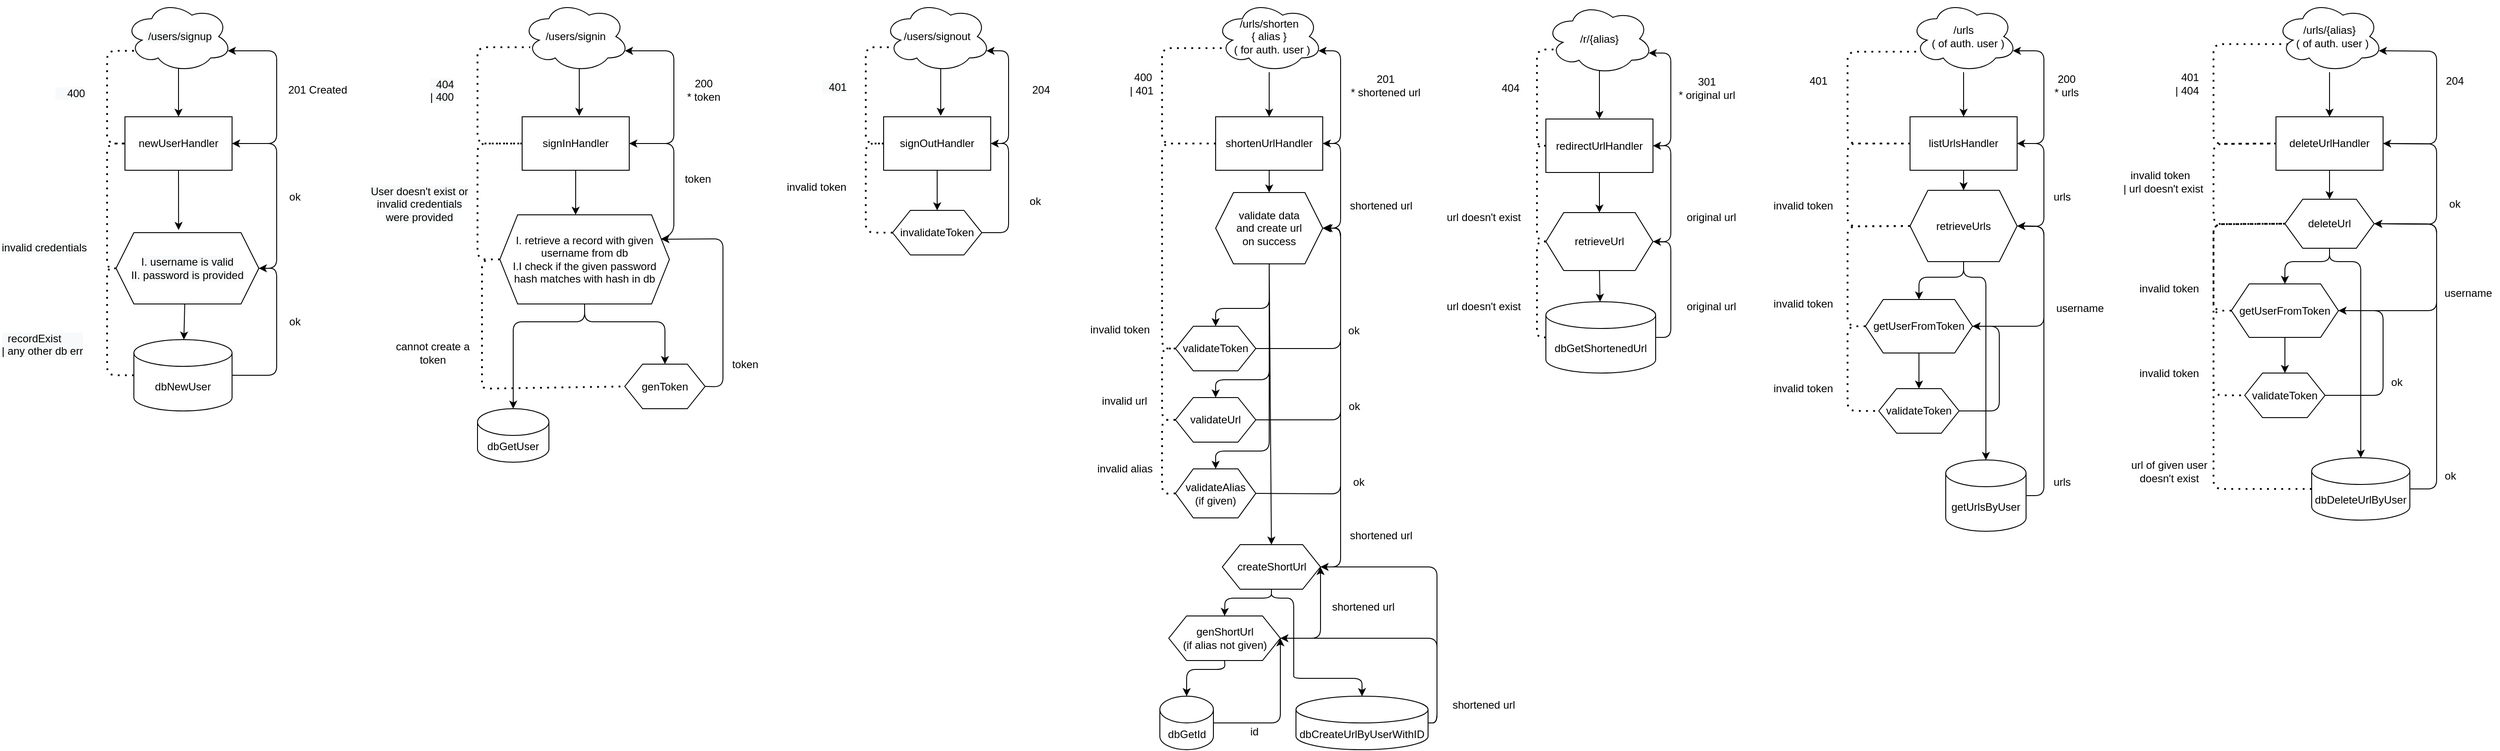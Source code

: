 <mxfile version="14.4.2" type="device"><diagram id="QAKawskEREn1CQUQ2Z_C" name="Page-1"><mxGraphModel dx="4248" dy="676" grid="1" gridSize="10" guides="1" tooltips="1" connect="1" arrows="1" fold="1" page="1" pageScale="1" pageWidth="1654" pageHeight="1169" math="0" shadow="0"><root><mxCell id="0"/><mxCell id="1" parent="0"/><mxCell id="MzVNaJpkebkzbbSjxbbH-2" value="&lt;span style=&quot;color: rgb(0 , 0 , 0) ; font-family: &amp;#34;helvetica&amp;#34; ; font-size: 12px ; font-style: normal ; font-weight: 400 ; letter-spacing: normal ; text-align: center ; text-indent: 0px ; text-transform: none ; word-spacing: 0px ; background-color: rgb(248 , 249 , 250) ; display: inline ; float: none&quot;&gt;&amp;nbsp;/users/signup&lt;/span&gt;" style="ellipse;shape=cloud;whiteSpace=wrap;html=1;direction=east;" parent="1" vertex="1"><mxGeometry x="-3110" y="40" width="120" height="80" as="geometry"/></mxCell><mxCell id="MzVNaJpkebkzbbSjxbbH-3" value="/users/signin" style="ellipse;shape=cloud;whiteSpace=wrap;html=1;" parent="1" vertex="1"><mxGeometry x="-2665" y="40" width="120" height="80" as="geometry"/></mxCell><mxCell id="MzVNaJpkebkzbbSjxbbH-4" value="newUserHandler" style="rounded=0;whiteSpace=wrap;html=1;direction=east;" parent="1" vertex="1"><mxGeometry x="-3110" y="170" width="120" height="60" as="geometry"/></mxCell><mxCell id="MzVNaJpkebkzbbSjxbbH-5" value="signInHandler" style="rounded=0;whiteSpace=wrap;html=1;" parent="1" vertex="1"><mxGeometry x="-2665" y="170" width="120" height="60" as="geometry"/></mxCell><mxCell id="MzVNaJpkebkzbbSjxbbH-7" value="" style="endArrow=classic;html=1;entryX=0.5;entryY=0;entryDx=0;entryDy=0;exitX=0.5;exitY=0;exitDx=0;exitDy=0;" parent="1" target="MzVNaJpkebkzbbSjxbbH-4" edge="1"><mxGeometry width="50" height="50" relative="1" as="geometry"><mxPoint x="-3050" y="116" as="sourcePoint"/><mxPoint x="-3090" y="130" as="targetPoint"/></mxGeometry></mxCell><mxCell id="MzVNaJpkebkzbbSjxbbH-8" value="" style="endArrow=classic;html=1;" parent="1" edge="1"><mxGeometry width="50" height="50" relative="1" as="geometry"><mxPoint x="-2601" y="116" as="sourcePoint"/><mxPoint x="-2601" y="169" as="targetPoint"/></mxGeometry></mxCell><mxCell id="HZJYxiL8TMY1l4xuwokr-1" value="shortenUrlHandler" style="rounded=0;whiteSpace=wrap;html=1;" parent="1" vertex="1"><mxGeometry x="-1888" y="170" width="120" height="60" as="geometry"/></mxCell><mxCell id="HZJYxiL8TMY1l4xuwokr-2" value="/urls/shorten&lt;br&gt;{ alias }&lt;br&gt;&amp;nbsp; ( for auth. user )" style="ellipse;shape=cloud;whiteSpace=wrap;html=1;" parent="1" vertex="1"><mxGeometry x="-1888" y="40" width="120" height="80" as="geometry"/></mxCell><mxCell id="HZJYxiL8TMY1l4xuwokr-4" value="" style="endArrow=classic;html=1;entryX=0.5;entryY=0;entryDx=0;entryDy=0;" parent="1" target="HZJYxiL8TMY1l4xuwokr-1" edge="1"><mxGeometry width="50" height="50" relative="1" as="geometry"><mxPoint x="-1828" y="120" as="sourcePoint"/><mxPoint x="-1948" y="330" as="targetPoint"/></mxGeometry></mxCell><mxCell id="HZJYxiL8TMY1l4xuwokr-5" value="/urls&lt;br&gt;&amp;nbsp; &amp;nbsp;( of auth. user )" style="ellipse;shape=cloud;whiteSpace=wrap;html=1;" parent="1" vertex="1"><mxGeometry x="-1110" y="40" width="120" height="80" as="geometry"/></mxCell><mxCell id="HZJYxiL8TMY1l4xuwokr-6" value="listUrlsHandler" style="rounded=0;whiteSpace=wrap;html=1;" parent="1" vertex="1"><mxGeometry x="-1110" y="170" width="120" height="60" as="geometry"/></mxCell><mxCell id="HZJYxiL8TMY1l4xuwokr-8" value="" style="endArrow=classic;html=1;entryX=0.5;entryY=0;entryDx=0;entryDy=0;" parent="1" source="HZJYxiL8TMY1l4xuwokr-5" target="HZJYxiL8TMY1l4xuwokr-6" edge="1"><mxGeometry width="50" height="50" relative="1" as="geometry"><mxPoint x="-1050" y="310" as="sourcePoint"/><mxPoint x="-1000" y="260" as="targetPoint"/></mxGeometry></mxCell><mxCell id="HZJYxiL8TMY1l4xuwokr-12" value="/urls/{alias}&lt;br&gt;&amp;nbsp; ( of auth. user )" style="ellipse;shape=cloud;whiteSpace=wrap;html=1;" parent="1" vertex="1"><mxGeometry x="-700" y="40" width="120" height="80" as="geometry"/></mxCell><mxCell id="HZJYxiL8TMY1l4xuwokr-13" value="deleteUrlHandler" style="rounded=0;whiteSpace=wrap;html=1;" parent="1" vertex="1"><mxGeometry x="-700" y="170" width="120" height="60" as="geometry"/></mxCell><mxCell id="HZJYxiL8TMY1l4xuwokr-14" value="" style="endArrow=classic;html=1;entryX=0.5;entryY=0;entryDx=0;entryDy=0;" parent="1" source="HZJYxiL8TMY1l4xuwokr-12" target="HZJYxiL8TMY1l4xuwokr-13" edge="1"><mxGeometry width="50" height="50" relative="1" as="geometry"><mxPoint x="-760" y="300" as="sourcePoint"/><mxPoint x="-710" y="250" as="targetPoint"/></mxGeometry></mxCell><mxCell id="HZJYxiL8TMY1l4xuwokr-15" value="/r/{alias}" style="ellipse;shape=cloud;whiteSpace=wrap;html=1;" parent="1" vertex="1"><mxGeometry x="-1518" y="42.5" width="120" height="80" as="geometry"/></mxCell><mxCell id="HZJYxiL8TMY1l4xuwokr-16" value="redirectUrlHandler" style="rounded=0;whiteSpace=wrap;html=1;" parent="1" vertex="1"><mxGeometry x="-1518" y="172.5" width="120" height="60" as="geometry"/></mxCell><mxCell id="0XNRBmQFVpAoB0SZX-7_-1" value="dbNewUser" style="shape=cylinder3;whiteSpace=wrap;html=1;boundedLbl=1;backgroundOutline=1;size=15;direction=east;" parent="1" vertex="1"><mxGeometry x="-3100" y="420" width="110" height="80" as="geometry"/></mxCell><mxCell id="0XNRBmQFVpAoB0SZX-7_-3" value="&lt;span style=&quot;color: rgb(0, 0, 0); font-family: helvetica; font-size: 12px; font-style: normal; font-weight: 400; letter-spacing: normal; text-align: center; text-indent: 0px; text-transform: none; word-spacing: 0px; background-color: rgb(248, 249, 250); display: inline; float: none;&quot;&gt;I. username is valid&lt;/span&gt;&lt;br style=&quot;color: rgb(0, 0, 0); font-family: helvetica; font-size: 12px; font-style: normal; font-weight: 400; letter-spacing: normal; text-align: center; text-indent: 0px; text-transform: none; word-spacing: 0px; background-color: rgb(248, 249, 250);&quot;&gt;&lt;span style=&quot;color: rgb(0, 0, 0); font-family: helvetica; font-size: 12px; font-style: normal; font-weight: 400; letter-spacing: normal; text-align: center; text-indent: 0px; text-transform: none; word-spacing: 0px; background-color: rgb(248, 249, 250); display: inline; float: none;&quot;&gt;II. password is provided&lt;/span&gt;" style="shape=hexagon;perimeter=hexagonPerimeter2;whiteSpace=wrap;html=1;fixedSize=1;direction=east;" parent="1" vertex="1"><mxGeometry x="-3120" y="300" width="160" height="80" as="geometry"/></mxCell><mxCell id="0XNRBmQFVpAoB0SZX-7_-5" value="" style="endArrow=none;dashed=1;html=1;dashPattern=1 3;strokeWidth=2;exitX=0;exitY=0.5;exitDx=0;exitDy=0;entryX=0;entryY=0.5;entryDx=0;entryDy=0;" parent="1" source="0XNRBmQFVpAoB0SZX-7_-3" target="MzVNaJpkebkzbbSjxbbH-4" edge="1"><mxGeometry width="50" height="50" relative="1" as="geometry"><mxPoint x="-2970" y="430" as="sourcePoint"/><mxPoint x="-2920" y="380" as="targetPoint"/><Array as="points"><mxPoint x="-3130" y="340"/><mxPoint x="-3130" y="200"/></Array></mxGeometry></mxCell><mxCell id="0XNRBmQFVpAoB0SZX-7_-6" value="" style="endArrow=none;dashed=1;html=1;dashPattern=1 3;strokeWidth=2;entryX=0;entryY=0.5;entryDx=0;entryDy=0;" parent="1" target="MzVNaJpkebkzbbSjxbbH-4" edge="1"><mxGeometry width="50" height="50" relative="1" as="geometry"><mxPoint x="-3100" y="96" as="sourcePoint"/><mxPoint x="-2870" y="360" as="targetPoint"/><Array as="points"><mxPoint x="-3130" y="96"/><mxPoint x="-3130" y="200"/></Array></mxGeometry></mxCell><mxCell id="0XNRBmQFVpAoB0SZX-7_-7" value="" style="endArrow=classic;html=1;exitX=0.5;exitY=1;exitDx=0;exitDy=0;entryX=0.438;entryY=-0.037;entryDx=0;entryDy=0;entryPerimeter=0;" parent="1" source="MzVNaJpkebkzbbSjxbbH-4" target="0XNRBmQFVpAoB0SZX-7_-3" edge="1"><mxGeometry width="50" height="50" relative="1" as="geometry"><mxPoint x="-2890" y="420" as="sourcePoint"/><mxPoint x="-2840" y="370" as="targetPoint"/></mxGeometry></mxCell><mxCell id="0XNRBmQFVpAoB0SZX-7_-8" value="" style="endArrow=classic;html=1;" parent="1" target="0XNRBmQFVpAoB0SZX-7_-1" edge="1"><mxGeometry width="50" height="50" relative="1" as="geometry"><mxPoint x="-3043" y="380" as="sourcePoint"/><mxPoint x="-2860" y="400" as="targetPoint"/></mxGeometry></mxCell><mxCell id="0XNRBmQFVpAoB0SZX-7_-9" value="" style="endArrow=none;dashed=1;html=1;dashPattern=1 3;strokeWidth=2;exitX=0;exitY=0.5;exitDx=0;exitDy=0;exitPerimeter=0;" parent="1" source="0XNRBmQFVpAoB0SZX-7_-1" edge="1"><mxGeometry width="50" height="50" relative="1" as="geometry"><mxPoint x="-2930" y="490" as="sourcePoint"/><mxPoint x="-3120" y="340" as="targetPoint"/><Array as="points"><mxPoint x="-3130" y="460"/><mxPoint x="-3130" y="340"/></Array></mxGeometry></mxCell><mxCell id="0XNRBmQFVpAoB0SZX-7_-14" value="" style="endArrow=classic;html=1;exitX=1;exitY=0.5;exitDx=0;exitDy=0;exitPerimeter=0;entryX=1;entryY=0.5;entryDx=0;entryDy=0;" parent="1" source="0XNRBmQFVpAoB0SZX-7_-1" target="0XNRBmQFVpAoB0SZX-7_-3" edge="1"><mxGeometry width="50" height="50" relative="1" as="geometry"><mxPoint x="-2910" y="370" as="sourcePoint"/><mxPoint x="-2900" y="340" as="targetPoint"/><Array as="points"><mxPoint x="-2940" y="460"/><mxPoint x="-2940" y="340"/></Array></mxGeometry></mxCell><mxCell id="0XNRBmQFVpAoB0SZX-7_-15" value="ok" style="text;html=1;align=center;verticalAlign=middle;resizable=0;points=[];autosize=1;" parent="1" vertex="1"><mxGeometry x="-2935" y="390" width="30" height="20" as="geometry"/></mxCell><mxCell id="0XNRBmQFVpAoB0SZX-7_-16" value="" style="endArrow=classic;html=1;exitX=1;exitY=0.5;exitDx=0;exitDy=0;entryX=1;entryY=0.5;entryDx=0;entryDy=0;" parent="1" source="0XNRBmQFVpAoB0SZX-7_-3" target="MzVNaJpkebkzbbSjxbbH-4" edge="1"><mxGeometry width="50" height="50" relative="1" as="geometry"><mxPoint x="-2950" y="300" as="sourcePoint"/><mxPoint x="-2900" y="250" as="targetPoint"/><Array as="points"><mxPoint x="-2940" y="340"/><mxPoint x="-2940" y="200"/></Array></mxGeometry></mxCell><mxCell id="0XNRBmQFVpAoB0SZX-7_-17" value="ok" style="text;html=1;align=center;verticalAlign=middle;resizable=0;points=[];autosize=1;" parent="1" vertex="1"><mxGeometry x="-2935" y="250" width="30" height="20" as="geometry"/></mxCell><mxCell id="0XNRBmQFVpAoB0SZX-7_-18" value="" style="endArrow=classic;html=1;exitX=1;exitY=0.5;exitDx=0;exitDy=0;entryX=0.96;entryY=0.7;entryDx=0;entryDy=0;entryPerimeter=0;" parent="1" source="MzVNaJpkebkzbbSjxbbH-4" target="MzVNaJpkebkzbbSjxbbH-2" edge="1"><mxGeometry width="50" height="50" relative="1" as="geometry"><mxPoint x="-2940" y="180" as="sourcePoint"/><mxPoint x="-2890" y="130" as="targetPoint"/><Array as="points"><mxPoint x="-2940" y="200"/><mxPoint x="-2940" y="96"/></Array></mxGeometry></mxCell><mxCell id="0XNRBmQFVpAoB0SZX-7_-19" value="201 Created" style="text;html=1;align=right;verticalAlign=middle;resizable=0;points=[];autosize=1;" parent="1" vertex="1"><mxGeometry x="-2940" y="130" width="80" height="20" as="geometry"/></mxCell><mxCell id="mXScGyor8hjicVsFbem4-4" value="I. retrieve a record with given username from db&lt;br&gt;I.I check if the given password hash matches with hash in db" style="shape=hexagon;perimeter=hexagonPerimeter2;whiteSpace=wrap;html=1;fixedSize=1;" parent="1" vertex="1"><mxGeometry x="-2690" y="280" width="190" height="100" as="geometry"/></mxCell><mxCell id="mXScGyor8hjicVsFbem4-5" value="" style="endArrow=classic;html=1;exitX=0.5;exitY=1;exitDx=0;exitDy=0;entryX=0.5;entryY=0;entryDx=0;entryDy=0;entryPerimeter=0;" parent="1" source="mXScGyor8hjicVsFbem4-4" target="mXScGyor8hjicVsFbem4-9" edge="1"><mxGeometry width="50" height="50" relative="1" as="geometry"><mxPoint x="-2635" y="500" as="sourcePoint"/><mxPoint x="-2585" y="450" as="targetPoint"/><Array as="points"><mxPoint x="-2595" y="400"/><mxPoint x="-2675" y="400"/></Array></mxGeometry></mxCell><mxCell id="mXScGyor8hjicVsFbem4-8" value="" style="endArrow=none;dashed=1;html=1;dashPattern=1 3;strokeWidth=2;exitX=0;exitY=0.5;exitDx=0;exitDy=0;entryX=0;entryY=0.5;entryDx=0;entryDy=0;" parent="1" source="mXScGyor8hjicVsFbem4-4" target="MzVNaJpkebkzbbSjxbbH-5" edge="1"><mxGeometry width="50" height="50" relative="1" as="geometry"><mxPoint x="-2785" y="310" as="sourcePoint"/><mxPoint x="-2735" y="260" as="targetPoint"/><Array as="points"><mxPoint x="-2715" y="330"/><mxPoint x="-2715" y="200"/></Array></mxGeometry></mxCell><mxCell id="mXScGyor8hjicVsFbem4-9" value="dbGetUser" style="shape=cylinder3;whiteSpace=wrap;html=1;boundedLbl=1;backgroundOutline=1;size=15;" parent="1" vertex="1"><mxGeometry x="-2715" y="497.5" width="80" height="60" as="geometry"/></mxCell><mxCell id="mXScGyor8hjicVsFbem4-11" value="" style="endArrow=classic;html=1;exitX=0.5;exitY=0.95;exitDx=0;exitDy=0;exitPerimeter=0;entryX=0.5;entryY=0;entryDx=0;entryDy=0;" parent="1" source="HZJYxiL8TMY1l4xuwokr-15" target="HZJYxiL8TMY1l4xuwokr-16" edge="1"><mxGeometry width="50" height="50" relative="1" as="geometry"><mxPoint x="-1508" y="342.5" as="sourcePoint"/><mxPoint x="-1458" y="292.5" as="targetPoint"/></mxGeometry></mxCell><mxCell id="mXScGyor8hjicVsFbem4-14" value="" style="endArrow=none;dashed=1;html=1;dashPattern=1 3;strokeWidth=2;exitX=0;exitY=0.5;exitDx=0;exitDy=0;entryX=0.075;entryY=0.65;entryDx=0;entryDy=0;entryPerimeter=0;" parent="1" source="MzVNaJpkebkzbbSjxbbH-5" target="MzVNaJpkebkzbbSjxbbH-3" edge="1"><mxGeometry width="50" height="50" relative="1" as="geometry"><mxPoint x="-2765" y="190" as="sourcePoint"/><mxPoint x="-2715" y="140" as="targetPoint"/><Array as="points"><mxPoint x="-2715" y="200"/><mxPoint x="-2715" y="92"/></Array></mxGeometry></mxCell><mxCell id="mXScGyor8hjicVsFbem4-16" value="" style="endArrow=classic;html=1;exitX=0.5;exitY=1;exitDx=0;exitDy=0;entryX=0.5;entryY=0;entryDx=0;entryDy=0;" parent="1" target="mXScGyor8hjicVsFbem4-17" edge="1" source="mXScGyor8hjicVsFbem4-4"><mxGeometry width="50" height="50" relative="1" as="geometry"><mxPoint x="-2500" y="330" as="sourcePoint"/><mxPoint x="-2385" y="320" as="targetPoint"/><Array as="points"><mxPoint x="-2595" y="400"/><mxPoint x="-2505" y="400"/></Array></mxGeometry></mxCell><mxCell id="mXScGyor8hjicVsFbem4-17" value="genToken" style="shape=hexagon;perimeter=hexagonPerimeter2;whiteSpace=wrap;html=1;fixedSize=1;" parent="1" vertex="1"><mxGeometry x="-2550" y="447.5" width="90" height="50" as="geometry"/></mxCell><mxCell id="mXScGyor8hjicVsFbem4-21" value="token" style="text;html=1;strokeColor=none;fillColor=none;align=center;verticalAlign=middle;whiteSpace=wrap;rounded=0;" parent="1" vertex="1"><mxGeometry x="-2435" y="437.5" width="40" height="20" as="geometry"/></mxCell><mxCell id="mXScGyor8hjicVsFbem4-22" value="" style="endArrow=none;dashed=1;html=1;dashPattern=1 3;strokeWidth=2;entryX=0;entryY=0.5;entryDx=0;entryDy=0;exitX=0;exitY=0.5;exitDx=0;exitDy=0;" parent="1" target="mXScGyor8hjicVsFbem4-17" edge="1" source="mXScGyor8hjicVsFbem4-4"><mxGeometry width="50" height="50" relative="1" as="geometry"><mxPoint x="-2500" y="330" as="sourcePoint"/><mxPoint x="-2445" y="450" as="targetPoint"/><Array as="points"><mxPoint x="-2710" y="330"/><mxPoint x="-2710" y="460"/><mxPoint x="-2710" y="475"/></Array></mxGeometry></mxCell><mxCell id="mXScGyor8hjicVsFbem4-23" value="cannot create a token" style="text;html=1;strokeColor=none;fillColor=none;align=center;verticalAlign=middle;whiteSpace=wrap;rounded=0;" parent="1" vertex="1"><mxGeometry x="-2815" y="420" width="100" height="30" as="geometry"/></mxCell><mxCell id="mXScGyor8hjicVsFbem4-24" value="" style="endArrow=classic;html=1;exitX=1;exitY=0.5;exitDx=0;exitDy=0;entryX=1;entryY=0.25;entryDx=0;entryDy=0;" parent="1" source="mXScGyor8hjicVsFbem4-17" target="mXScGyor8hjicVsFbem4-4" edge="1"><mxGeometry width="50" height="50" relative="1" as="geometry"><mxPoint x="-2355" y="430" as="sourcePoint"/><mxPoint x="-2505" y="330" as="targetPoint"/><Array as="points"><mxPoint x="-2440" y="473"/><mxPoint x="-2440" y="307"/></Array></mxGeometry></mxCell><mxCell id="mXScGyor8hjicVsFbem4-25" value="&lt;span style=&quot;color: rgb(0 , 0 , 0) ; font-size: 12px ; font-style: normal ; font-weight: 400 ; letter-spacing: normal ; text-indent: 0px ; text-transform: none ; word-spacing: 0px ; font-family: &amp;#34;helvetica&amp;#34; ; background-color: rgb(248 , 249 , 250) ; display: inline ; float: none&quot;&gt;User doesn't exist or&lt;/span&gt;&lt;br style=&quot;color: rgb(0 , 0 , 0) ; font-size: 12px ; font-style: normal ; font-weight: 400 ; letter-spacing: normal ; text-indent: 0px ; text-transform: none ; word-spacing: 0px ; font-family: &amp;#34;helvetica&amp;#34; ; background-color: rgb(248 , 249 , 250)&quot;&gt;&lt;span style=&quot;color: rgb(0 , 0 , 0) ; font-size: 12px ; font-style: normal ; font-weight: 400 ; letter-spacing: normal ; text-indent: 0px ; text-transform: none ; word-spacing: 0px ; font-family: &amp;#34;helvetica&amp;#34; ; background-color: rgb(248 , 249 , 250) ; display: inline ; float: none&quot;&gt;invalid credentials&lt;/span&gt;&lt;br style=&quot;color: rgb(0 , 0 , 0) ; font-size: 12px ; font-style: normal ; font-weight: 400 ; letter-spacing: normal ; text-indent: 0px ; text-transform: none ; word-spacing: 0px ; font-family: &amp;#34;helvetica&amp;#34; ; background-color: rgb(248 , 249 , 250)&quot;&gt;&lt;span style=&quot;color: rgb(0 , 0 , 0) ; font-size: 12px ; font-style: normal ; font-weight: 400 ; letter-spacing: normal ; text-indent: 0px ; text-transform: none ; word-spacing: 0px ; font-family: &amp;#34;helvetica&amp;#34; ; background-color: rgb(248 , 249 , 250) ; display: inline ; float: none&quot;&gt;were provided&lt;/span&gt;" style="text;whiteSpace=wrap;html=1;align=center;" parent="1" vertex="1"><mxGeometry x="-2845" y="240" width="130" height="60" as="geometry"/></mxCell><mxCell id="mXScGyor8hjicVsFbem4-26" value="&lt;span style=&quot;color: rgb(0, 0, 0); font-family: helvetica; font-size: 12px; font-style: normal; font-weight: 400; letter-spacing: normal; text-align: center; text-indent: 0px; text-transform: none; word-spacing: 0px; background-color: rgb(248, 249, 250); display: inline; float: none;&quot;&gt;&amp;nbsp; 404&lt;/span&gt;&lt;br style=&quot;color: rgb(0, 0, 0); font-family: helvetica; font-size: 12px; font-style: normal; font-weight: 400; letter-spacing: normal; text-align: center; text-indent: 0px; text-transform: none; word-spacing: 0px; background-color: rgb(248, 249, 250);&quot;&gt;&lt;span style=&quot;color: rgb(0, 0, 0); font-family: helvetica; font-size: 12px; font-style: normal; font-weight: 400; letter-spacing: normal; text-align: center; text-indent: 0px; text-transform: none; word-spacing: 0px; background-color: rgb(248, 249, 250); display: inline; float: none;&quot;&gt;| 400&lt;/span&gt;" style="text;whiteSpace=wrap;html=1;" parent="1" vertex="1"><mxGeometry x="-2770" y="120" width="45" height="40" as="geometry"/></mxCell><mxCell id="mXScGyor8hjicVsFbem4-27" value="" style="endArrow=classic;html=1;exitX=1;exitY=0.25;exitDx=0;exitDy=0;entryX=1;entryY=0.5;entryDx=0;entryDy=0;" parent="1" source="mXScGyor8hjicVsFbem4-4" target="MzVNaJpkebkzbbSjxbbH-5" edge="1"><mxGeometry width="50" height="50" relative="1" as="geometry"><mxPoint x="-2505" y="250" as="sourcePoint"/><mxPoint x="-2455" y="200" as="targetPoint"/><Array as="points"><mxPoint x="-2495" y="300"/><mxPoint x="-2495" y="200"/></Array></mxGeometry></mxCell><mxCell id="mXScGyor8hjicVsFbem4-28" value="token" style="text;html=1;strokeColor=none;fillColor=none;align=center;verticalAlign=middle;whiteSpace=wrap;rounded=0;" parent="1" vertex="1"><mxGeometry x="-2488" y="230" width="40" height="20" as="geometry"/></mxCell><mxCell id="mXScGyor8hjicVsFbem4-29" value="" style="endArrow=classic;html=1;exitX=1;exitY=0.5;exitDx=0;exitDy=0;entryX=0.96;entryY=0.7;entryDx=0;entryDy=0;entryPerimeter=0;" parent="1" source="MzVNaJpkebkzbbSjxbbH-5" target="MzVNaJpkebkzbbSjxbbH-3" edge="1"><mxGeometry width="50" height="50" relative="1" as="geometry"><mxPoint x="-2505" y="170" as="sourcePoint"/><mxPoint x="-2455" y="120" as="targetPoint"/><Array as="points"><mxPoint x="-2495" y="200"/><mxPoint x="-2495" y="96"/></Array></mxGeometry></mxCell><mxCell id="mXScGyor8hjicVsFbem4-30" value="200&lt;br&gt;* token" style="text;html=1;strokeColor=none;fillColor=none;align=center;verticalAlign=middle;whiteSpace=wrap;rounded=0;" parent="1" vertex="1"><mxGeometry x="-2488" y="122.5" width="53" height="35" as="geometry"/></mxCell><mxCell id="mXScGyor8hjicVsFbem4-54" value="/users/signout" style="ellipse;shape=cloud;whiteSpace=wrap;html=1;" parent="1" vertex="1"><mxGeometry x="-2260" y="40" width="120" height="80" as="geometry"/></mxCell><mxCell id="mXScGyor8hjicVsFbem4-55" value="signOutHandler" style="rounded=0;whiteSpace=wrap;html=1;" parent="1" vertex="1"><mxGeometry x="-2260" y="170" width="120" height="60" as="geometry"/></mxCell><mxCell id="mXScGyor8hjicVsFbem4-56" value="" style="endArrow=classic;html=1;" parent="1" edge="1"><mxGeometry width="50" height="50" relative="1" as="geometry"><mxPoint x="-2196" y="116" as="sourcePoint"/><mxPoint x="-2196" y="169" as="targetPoint"/></mxGeometry></mxCell><mxCell id="mXScGyor8hjicVsFbem4-59" value="" style="endArrow=none;dashed=1;html=1;dashPattern=1 3;strokeWidth=2;exitX=0;exitY=0.5;exitDx=0;exitDy=0;entryX=0;entryY=0.5;entryDx=0;entryDy=0;" parent="1" source="mXScGyor8hjicVsFbem4-63" target="mXScGyor8hjicVsFbem4-55" edge="1"><mxGeometry width="50" height="50" relative="1" as="geometry"><mxPoint x="-2285" y="330" as="sourcePoint"/><mxPoint x="-2330" y="260" as="targetPoint"/><Array as="points"><mxPoint x="-2280" y="300"/><mxPoint x="-2280" y="200"/></Array></mxGeometry></mxCell><mxCell id="mXScGyor8hjicVsFbem4-61" value="" style="endArrow=none;dashed=1;html=1;dashPattern=1 3;strokeWidth=2;exitX=0;exitY=0.5;exitDx=0;exitDy=0;entryX=0.075;entryY=0.65;entryDx=0;entryDy=0;entryPerimeter=0;" parent="1" source="mXScGyor8hjicVsFbem4-55" target="mXScGyor8hjicVsFbem4-54" edge="1"><mxGeometry width="50" height="50" relative="1" as="geometry"><mxPoint x="-2360" y="190" as="sourcePoint"/><mxPoint x="-2310" y="140" as="targetPoint"/><Array as="points"><mxPoint x="-2280" y="200"/><mxPoint x="-2280" y="92"/></Array></mxGeometry></mxCell><mxCell id="mXScGyor8hjicVsFbem4-63" value="invalidateToken" style="shape=hexagon;perimeter=hexagonPerimeter2;whiteSpace=wrap;html=1;fixedSize=1;" parent="1" vertex="1"><mxGeometry x="-2250" y="275" width="100" height="50" as="geometry"/></mxCell><mxCell id="mXScGyor8hjicVsFbem4-68" value="&lt;font face=&quot;helvetica&quot;&gt;invalid token&lt;/font&gt;" style="text;whiteSpace=wrap;html=1;align=center;" parent="1" vertex="1"><mxGeometry x="-2380" y="235" width="90" height="30" as="geometry"/></mxCell><mxCell id="mXScGyor8hjicVsFbem4-69" value="&lt;span style=&quot;color: rgb(0 , 0 , 0) ; font-family: &amp;#34;helvetica&amp;#34; ; font-size: 12px ; font-style: normal ; font-weight: 400 ; letter-spacing: normal ; text-align: center ; text-indent: 0px ; text-transform: none ; word-spacing: 0px ; background-color: rgb(248 , 249 , 250) ; display: inline ; float: none&quot;&gt;&amp;nbsp; 401&lt;/span&gt;" style="text;whiteSpace=wrap;html=1;" parent="1" vertex="1"><mxGeometry x="-2330" y="122.5" width="40" height="25" as="geometry"/></mxCell><mxCell id="mXScGyor8hjicVsFbem4-70" value="" style="endArrow=classic;html=1;exitX=1;exitY=0.5;exitDx=0;exitDy=0;entryX=1;entryY=0.5;entryDx=0;entryDy=0;" parent="1" source="mXScGyor8hjicVsFbem4-63" target="mXScGyor8hjicVsFbem4-55" edge="1"><mxGeometry width="50" height="50" relative="1" as="geometry"><mxPoint x="-2095" y="330" as="sourcePoint"/><mxPoint x="-2050" y="200" as="targetPoint"/><Array as="points"><mxPoint x="-2120" y="300"/><mxPoint x="-2120" y="200"/></Array></mxGeometry></mxCell><mxCell id="mXScGyor8hjicVsFbem4-71" value="ok" style="text;html=1;strokeColor=none;fillColor=none;align=center;verticalAlign=middle;whiteSpace=wrap;rounded=0;" parent="1" vertex="1"><mxGeometry x="-2110" y="255" width="40" height="20" as="geometry"/></mxCell><mxCell id="mXScGyor8hjicVsFbem4-72" value="" style="endArrow=classic;html=1;exitX=1;exitY=0.5;exitDx=0;exitDy=0;entryX=0.96;entryY=0.7;entryDx=0;entryDy=0;entryPerimeter=0;" parent="1" source="mXScGyor8hjicVsFbem4-55" target="mXScGyor8hjicVsFbem4-54" edge="1"><mxGeometry width="50" height="50" relative="1" as="geometry"><mxPoint x="-2100" y="170" as="sourcePoint"/><mxPoint x="-2050" y="120" as="targetPoint"/><Array as="points"><mxPoint x="-2120" y="200"/><mxPoint x="-2120" y="96"/></Array></mxGeometry></mxCell><mxCell id="mXScGyor8hjicVsFbem4-73" value="204" style="text;html=1;strokeColor=none;fillColor=none;align=center;verticalAlign=middle;whiteSpace=wrap;rounded=0;" parent="1" vertex="1"><mxGeometry x="-2110" y="122.5" width="53" height="35" as="geometry"/></mxCell><mxCell id="mXScGyor8hjicVsFbem4-78" value="validateToken" style="shape=hexagon;perimeter=hexagonPerimeter2;whiteSpace=wrap;html=1;fixedSize=1;" parent="1" vertex="1"><mxGeometry x="-1933" y="405" width="90" height="50" as="geometry"/></mxCell><mxCell id="mXScGyor8hjicVsFbem4-81" value="" style="endArrow=classic;html=1;exitX=0.5;exitY=1;exitDx=0;exitDy=0;entryX=0.5;entryY=0;entryDx=0;entryDy=0;" parent="1" target="mXScGyor8hjicVsFbem4-78" edge="1" source="mXScGyor8hjicVsFbem4-104"><mxGeometry width="50" height="50" relative="1" as="geometry"><mxPoint x="-1833" y="365" as="sourcePoint"/><mxPoint x="-1873" y="545" as="targetPoint"/><Array as="points"><mxPoint x="-1828" y="385"/><mxPoint x="-1888" y="385"/></Array></mxGeometry></mxCell><mxCell id="mXScGyor8hjicVsFbem4-82" value="" style="endArrow=classic;html=1;exitX=1;exitY=0.5;exitDx=0;exitDy=0;entryX=1;entryY=0.5;entryDx=0;entryDy=0;" parent="1" source="mXScGyor8hjicVsFbem4-78" target="mXScGyor8hjicVsFbem4-104" edge="1"><mxGeometry width="50" height="50" relative="1" as="geometry"><mxPoint x="-1798" y="320" as="sourcePoint"/><mxPoint x="-1748" y="270" as="targetPoint"/><Array as="points"><mxPoint x="-1748" y="430"/><mxPoint x="-1748" y="295"/></Array></mxGeometry></mxCell><mxCell id="mXScGyor8hjicVsFbem4-86" value="ok" style="text;html=1;strokeColor=none;fillColor=none;align=center;verticalAlign=middle;whiteSpace=wrap;rounded=0;" parent="1" vertex="1"><mxGeometry x="-1753" y="400" width="40" height="20" as="geometry"/></mxCell><mxCell id="mXScGyor8hjicVsFbem4-88" value="" style="endArrow=none;dashed=1;html=1;dashPattern=1 3;strokeWidth=2;exitX=0;exitY=0.5;exitDx=0;exitDy=0;entryX=0.092;entryY=0.663;entryDx=0;entryDy=0;entryPerimeter=0;" parent="1" source="HZJYxiL8TMY1l4xuwokr-1" target="HZJYxiL8TMY1l4xuwokr-2" edge="1"><mxGeometry width="50" height="50" relative="1" as="geometry"><mxPoint x="-1948" y="160" as="sourcePoint"/><mxPoint x="-1898" y="110" as="targetPoint"/><Array as="points"><mxPoint x="-1948" y="200"/><mxPoint x="-1948" y="93"/></Array></mxGeometry></mxCell><mxCell id="mXScGyor8hjicVsFbem4-89" value="&amp;nbsp; 400&lt;br&gt;&amp;nbsp;| 401" style="text;html=1;align=center;verticalAlign=middle;resizable=0;points=[];autosize=1;" parent="1" vertex="1"><mxGeometry x="-1998" y="117.5" width="50" height="30" as="geometry"/></mxCell><mxCell id="mXScGyor8hjicVsFbem4-91" value="validateUrl" style="shape=hexagon;perimeter=hexagonPerimeter2;whiteSpace=wrap;html=1;fixedSize=1;" parent="1" vertex="1"><mxGeometry x="-1933" y="485" width="90" height="50" as="geometry"/></mxCell><mxCell id="mXScGyor8hjicVsFbem4-92" value="" style="endArrow=classic;html=1;entryX=0.5;entryY=0;entryDx=0;entryDy=0;exitX=0.5;exitY=1;exitDx=0;exitDy=0;" parent="1" target="mXScGyor8hjicVsFbem4-91" edge="1" source="mXScGyor8hjicVsFbem4-104"><mxGeometry width="50" height="50" relative="1" as="geometry"><mxPoint x="-1833" y="340" as="sourcePoint"/><mxPoint x="-1783" y="475" as="targetPoint"/><Array as="points"><mxPoint x="-1828" y="465"/><mxPoint x="-1888" y="465"/></Array></mxGeometry></mxCell><mxCell id="mXScGyor8hjicVsFbem4-93" value="" style="endArrow=classic;html=1;exitX=1;exitY=0.5;exitDx=0;exitDy=0;" parent="1" source="mXScGyor8hjicVsFbem4-91" edge="1"><mxGeometry width="50" height="50" relative="1" as="geometry"><mxPoint x="-1788" y="400" as="sourcePoint"/><mxPoint x="-1766" y="295" as="targetPoint"/><Array as="points"><mxPoint x="-1748" y="510"/><mxPoint x="-1748" y="375"/><mxPoint x="-1748" y="295"/></Array></mxGeometry></mxCell><mxCell id="mXScGyor8hjicVsFbem4-94" value="ok" style="text;html=1;align=center;verticalAlign=middle;resizable=0;points=[];autosize=1;" parent="1" vertex="1"><mxGeometry x="-1748" y="485" width="30" height="20" as="geometry"/></mxCell><mxCell id="mXScGyor8hjicVsFbem4-95" value="" style="endArrow=none;dashed=1;html=1;dashPattern=1 3;strokeWidth=2;exitX=0;exitY=0.5;exitDx=0;exitDy=0;" parent="1" source="mXScGyor8hjicVsFbem4-91" edge="1"><mxGeometry width="50" height="50" relative="1" as="geometry"><mxPoint x="-2023" y="515" as="sourcePoint"/><mxPoint x="-1933" y="430" as="targetPoint"/><Array as="points"><mxPoint x="-1948" y="510"/><mxPoint x="-1948" y="430"/></Array></mxGeometry></mxCell><mxCell id="mXScGyor8hjicVsFbem4-96" value="&lt;font face=&quot;helvetica&quot;&gt;invalid token&lt;/font&gt;" style="text;whiteSpace=wrap;html=1;align=center;" parent="1" vertex="1"><mxGeometry x="-2040" y="395" width="90" height="30" as="geometry"/></mxCell><mxCell id="mXScGyor8hjicVsFbem4-97" value="&lt;font face=&quot;helvetica&quot;&gt;invalid url&lt;/font&gt;" style="text;whiteSpace=wrap;html=1;align=center;" parent="1" vertex="1"><mxGeometry x="-2035" y="475" width="90" height="30" as="geometry"/></mxCell><mxCell id="mXScGyor8hjicVsFbem4-98" value="validateAlias&lt;br&gt;(if given)" style="shape=hexagon;perimeter=hexagonPerimeter2;whiteSpace=wrap;html=1;fixedSize=1;" parent="1" vertex="1"><mxGeometry x="-1933" y="565" width="90" height="55" as="geometry"/></mxCell><mxCell id="mXScGyor8hjicVsFbem4-99" value="" style="endArrow=classic;html=1;entryX=0.5;entryY=0;entryDx=0;entryDy=0;exitX=0.5;exitY=1;exitDx=0;exitDy=0;" parent="1" target="mXScGyor8hjicVsFbem4-98" edge="1" source="mXScGyor8hjicVsFbem4-104"><mxGeometry width="50" height="50" relative="1" as="geometry"><mxPoint x="-1833" y="330" as="sourcePoint"/><mxPoint x="-1713" y="535" as="targetPoint"/><Array as="points"><mxPoint x="-1828" y="545"/><mxPoint x="-1888" y="545"/></Array></mxGeometry></mxCell><mxCell id="mXScGyor8hjicVsFbem4-100" value="" style="endArrow=classic;html=1;exitX=1;exitY=0.5;exitDx=0;exitDy=0;entryX=1;entryY=0.5;entryDx=0;entryDy=0;" parent="1" source="mXScGyor8hjicVsFbem4-98" target="mXScGyor8hjicVsFbem4-104" edge="1"><mxGeometry width="50" height="50" relative="1" as="geometry"><mxPoint x="-1778" y="470" as="sourcePoint"/><mxPoint x="-1728" y="420" as="targetPoint"/><Array as="points"><mxPoint x="-1748" y="593"/><mxPoint x="-1748" y="458"/><mxPoint x="-1748" y="295"/></Array></mxGeometry></mxCell><mxCell id="mXScGyor8hjicVsFbem4-101" value="ok" style="text;html=1;align=center;verticalAlign=middle;resizable=0;points=[];autosize=1;" parent="1" vertex="1"><mxGeometry x="-1743" y="570" width="30" height="20" as="geometry"/></mxCell><mxCell id="mXScGyor8hjicVsFbem4-102" value="" style="endArrow=none;dashed=1;html=1;dashPattern=1 3;strokeWidth=2;exitX=0;exitY=0.5;exitDx=0;exitDy=0;" parent="1" source="mXScGyor8hjicVsFbem4-98" edge="1"><mxGeometry width="50" height="50" relative="1" as="geometry"><mxPoint x="-2053" y="565" as="sourcePoint"/><mxPoint x="-1933" y="510" as="targetPoint"/><Array as="points"><mxPoint x="-1948" y="593"/><mxPoint x="-1948" y="510"/></Array></mxGeometry></mxCell><mxCell id="mXScGyor8hjicVsFbem4-103" value="invalid alias" style="text;html=1;align=center;verticalAlign=middle;resizable=0;points=[];autosize=1;" parent="1" vertex="1"><mxGeometry x="-2030" y="555" width="80" height="20" as="geometry"/></mxCell><mxCell id="mXScGyor8hjicVsFbem4-104" value="validate data&lt;br&gt;and create url&lt;br&gt;on success" style="shape=hexagon;perimeter=hexagonPerimeter2;whiteSpace=wrap;html=1;fixedSize=1;" parent="1" vertex="1"><mxGeometry x="-1888" y="255" width="120" height="80" as="geometry"/></mxCell><mxCell id="mXScGyor8hjicVsFbem4-105" value="" style="endArrow=none;dashed=1;html=1;dashPattern=1 3;strokeWidth=2;exitX=0;exitY=0.5;exitDx=0;exitDy=0;entryX=0;entryY=0.5;entryDx=0;entryDy=0;" parent="1" source="mXScGyor8hjicVsFbem4-78" target="HZJYxiL8TMY1l4xuwokr-1" edge="1"><mxGeometry width="50" height="50" relative="1" as="geometry"><mxPoint x="-1938" y="430" as="sourcePoint"/><mxPoint x="-1938" y="290" as="targetPoint"/><Array as="points"><mxPoint x="-1948" y="430"/><mxPoint x="-1948" y="200"/></Array></mxGeometry></mxCell><mxCell id="zqNjAEUa2QgdEEwonabk-1" value="genShortUrl&lt;br&gt;(if alias not given)" style="shape=hexagon;perimeter=hexagonPerimeter2;whiteSpace=wrap;html=1;fixedSize=1;" vertex="1" parent="1"><mxGeometry x="-1940.5" y="730" width="125" height="50" as="geometry"/></mxCell><mxCell id="zqNjAEUa2QgdEEwonabk-2" value="dbCreateUrlByUserWithID" style="shape=cylinder3;whiteSpace=wrap;html=1;boundedLbl=1;backgroundOutline=1;size=15;" vertex="1" parent="1"><mxGeometry x="-1798" y="820" width="148" height="60" as="geometry"/></mxCell><mxCell id="zqNjAEUa2QgdEEwonabk-3" value="createShortUrl" style="shape=hexagon;perimeter=hexagonPerimeter2;whiteSpace=wrap;html=1;fixedSize=1;" vertex="1" parent="1"><mxGeometry x="-1880.5" y="650" width="110" height="50" as="geometry"/></mxCell><mxCell id="zqNjAEUa2QgdEEwonabk-4" value="" style="endArrow=classic;html=1;exitX=0.5;exitY=1;exitDx=0;exitDy=0;entryX=0.5;entryY=0;entryDx=0;entryDy=0;" edge="1" parent="1" source="zqNjAEUa2QgdEEwonabk-3" target="zqNjAEUa2QgdEEwonabk-1"><mxGeometry width="50" height="50" relative="1" as="geometry"><mxPoint x="-2050.5" y="750" as="sourcePoint"/><mxPoint x="-2000.5" y="700" as="targetPoint"/><Array as="points"><mxPoint x="-1825.5" y="710"/><mxPoint x="-1877.5" y="710"/></Array></mxGeometry></mxCell><mxCell id="zqNjAEUa2QgdEEwonabk-5" value="" style="endArrow=classic;html=1;exitX=0.5;exitY=1;exitDx=0;exitDy=0;entryX=0.5;entryY=0;entryDx=0;entryDy=0;entryPerimeter=0;" edge="1" parent="1" source="zqNjAEUa2QgdEEwonabk-3" target="zqNjAEUa2QgdEEwonabk-2"><mxGeometry width="50" height="50" relative="1" as="geometry"><mxPoint x="-2000.5" y="850" as="sourcePoint"/><mxPoint x="-1950.5" y="800" as="targetPoint"/><Array as="points"><mxPoint x="-1825.5" y="710"/><mxPoint x="-1800.5" y="710"/><mxPoint x="-1800.5" y="790"/><mxPoint x="-1800.5" y="800"/><mxPoint x="-1724" y="800"/></Array></mxGeometry></mxCell><mxCell id="zqNjAEUa2QgdEEwonabk-7" value="dbGetId" style="shape=cylinder3;whiteSpace=wrap;html=1;boundedLbl=1;backgroundOutline=1;size=15;" vertex="1" parent="1"><mxGeometry x="-1950.5" y="820" width="60" height="60" as="geometry"/></mxCell><mxCell id="zqNjAEUa2QgdEEwonabk-8" value="" style="endArrow=classic;html=1;exitX=0.5;exitY=1;exitDx=0;exitDy=0;entryX=0.5;entryY=0;entryDx=0;entryDy=0;entryPerimeter=0;" edge="1" parent="1" source="zqNjAEUa2QgdEEwonabk-1" target="zqNjAEUa2QgdEEwonabk-7"><mxGeometry width="50" height="50" relative="1" as="geometry"><mxPoint x="-2110.5" y="720" as="sourcePoint"/><mxPoint x="-2060.5" y="670" as="targetPoint"/><Array as="points"><mxPoint x="-1877.5" y="790"/><mxPoint x="-1920.5" y="790"/></Array></mxGeometry></mxCell><mxCell id="zqNjAEUa2QgdEEwonabk-9" value="" style="endArrow=classic;html=1;exitX=1;exitY=0.5;exitDx=0;exitDy=0;exitPerimeter=0;entryX=1;entryY=0.5;entryDx=0;entryDy=0;" edge="1" parent="1" source="zqNjAEUa2QgdEEwonabk-7" target="zqNjAEUa2QgdEEwonabk-1"><mxGeometry width="50" height="50" relative="1" as="geometry"><mxPoint x="-1880.5" y="850" as="sourcePoint"/><mxPoint x="-1830.5" y="800" as="targetPoint"/><Array as="points"><mxPoint x="-1815.5" y="850"/></Array></mxGeometry></mxCell><mxCell id="zqNjAEUa2QgdEEwonabk-10" value="" style="endArrow=classic;html=1;exitX=1;exitY=0.5;exitDx=0;exitDy=0;entryX=1;entryY=0.5;entryDx=0;entryDy=0;" edge="1" parent="1" source="zqNjAEUa2QgdEEwonabk-1" target="zqNjAEUa2QgdEEwonabk-3"><mxGeometry width="50" height="50" relative="1" as="geometry"><mxPoint x="-1730.5" y="750" as="sourcePoint"/><mxPoint x="-1680.5" y="700" as="targetPoint"/><Array as="points"><mxPoint x="-1770.5" y="755"/></Array></mxGeometry></mxCell><mxCell id="zqNjAEUa2QgdEEwonabk-11" value="id" style="text;html=1;align=center;verticalAlign=middle;resizable=0;points=[];autosize=1;" vertex="1" parent="1"><mxGeometry x="-1855.5" y="850" width="20" height="20" as="geometry"/></mxCell><mxCell id="zqNjAEUa2QgdEEwonabk-13" value="" style="endArrow=classic;html=1;exitX=0.5;exitY=1;exitDx=0;exitDy=0;entryX=0.5;entryY=0;entryDx=0;entryDy=0;" edge="1" parent="1" source="mXScGyor8hjicVsFbem4-104" target="zqNjAEUa2QgdEEwonabk-3"><mxGeometry width="50" height="50" relative="1" as="geometry"><mxPoint x="-2138" y="600" as="sourcePoint"/><mxPoint x="-2088" y="550" as="targetPoint"/></mxGeometry></mxCell><mxCell id="zqNjAEUa2QgdEEwonabk-14" value="" style="endArrow=classic;html=1;exitX=1;exitY=0.5;exitDx=0;exitDy=0;entryX=1;entryY=0.5;entryDx=0;entryDy=0;" edge="1" parent="1" source="zqNjAEUa2QgdEEwonabk-3" target="mXScGyor8hjicVsFbem4-104"><mxGeometry width="50" height="50" relative="1" as="geometry"><mxPoint x="-1728" y="710" as="sourcePoint"/><mxPoint x="-1678" y="660" as="targetPoint"/><Array as="points"><mxPoint x="-1748" y="675"/><mxPoint x="-1748" y="295"/></Array></mxGeometry></mxCell><mxCell id="zqNjAEUa2QgdEEwonabk-15" value="shortened url" style="text;html=1;align=center;verticalAlign=middle;resizable=0;points=[];autosize=1;" vertex="1" parent="1"><mxGeometry x="-1748" y="630" width="90" height="20" as="geometry"/></mxCell><mxCell id="zqNjAEUa2QgdEEwonabk-16" value="shortened url" style="text;html=1;align=center;verticalAlign=middle;resizable=0;points=[];autosize=1;" vertex="1" parent="1"><mxGeometry x="-1768" y="710" width="90" height="20" as="geometry"/></mxCell><mxCell id="zqNjAEUa2QgdEEwonabk-17" value="" style="endArrow=classic;html=1;exitX=1;exitY=0.5;exitDx=0;exitDy=0;exitPerimeter=0;entryX=1;entryY=0.5;entryDx=0;entryDy=0;" edge="1" parent="1" source="zqNjAEUa2QgdEEwonabk-2" target="zqNjAEUa2QgdEEwonabk-3"><mxGeometry width="50" height="50" relative="1" as="geometry"><mxPoint x="-1648" y="850" as="sourcePoint"/><mxPoint x="-1598" y="800" as="targetPoint"/><Array as="points"><mxPoint x="-1640" y="850"/><mxPoint x="-1640" y="675"/></Array></mxGeometry></mxCell><mxCell id="zqNjAEUa2QgdEEwonabk-18" value="shortened url" style="text;html=1;align=center;verticalAlign=middle;resizable=0;points=[];autosize=1;" vertex="1" parent="1"><mxGeometry x="-1633" y="820" width="90" height="20" as="geometry"/></mxCell><mxCell id="zqNjAEUa2QgdEEwonabk-19" value="" style="endArrow=classic;html=1;exitX=1;exitY=0.5;exitDx=0;exitDy=0;exitPerimeter=0;entryX=1;entryY=0.5;entryDx=0;entryDy=0;" edge="1" parent="1" source="zqNjAEUa2QgdEEwonabk-2" target="zqNjAEUa2QgdEEwonabk-1"><mxGeometry width="50" height="50" relative="1" as="geometry"><mxPoint x="-1598" y="800" as="sourcePoint"/><mxPoint x="-1548" y="750" as="targetPoint"/><Array as="points"><mxPoint x="-1640" y="850"/><mxPoint x="-1640" y="755"/></Array></mxGeometry></mxCell><mxCell id="zqNjAEUa2QgdEEwonabk-22" value="" style="endArrow=classic;html=1;exitX=1;exitY=0.5;exitDx=0;exitDy=0;entryX=1;entryY=0.5;entryDx=0;entryDy=0;" edge="1" parent="1" source="mXScGyor8hjicVsFbem4-104" target="HZJYxiL8TMY1l4xuwokr-1"><mxGeometry width="50" height="50" relative="1" as="geometry"><mxPoint x="-1738" y="270" as="sourcePoint"/><mxPoint x="-1688" y="220" as="targetPoint"/><Array as="points"><mxPoint x="-1748" y="295"/><mxPoint x="-1748" y="200"/></Array></mxGeometry></mxCell><mxCell id="zqNjAEUa2QgdEEwonabk-23" value="" style="endArrow=classic;html=1;exitX=1;exitY=0.5;exitDx=0;exitDy=0;entryX=0.96;entryY=0.7;entryDx=0;entryDy=0;entryPerimeter=0;" edge="1" parent="1" source="HZJYxiL8TMY1l4xuwokr-1" target="HZJYxiL8TMY1l4xuwokr-2"><mxGeometry width="50" height="50" relative="1" as="geometry"><mxPoint x="-1728" y="190" as="sourcePoint"/><mxPoint x="-1678" y="140" as="targetPoint"/><Array as="points"><mxPoint x="-1748" y="200"/><mxPoint x="-1748" y="96"/></Array></mxGeometry></mxCell><mxCell id="zqNjAEUa2QgdEEwonabk-24" value="shortened url" style="text;html=1;align=center;verticalAlign=middle;resizable=0;points=[];autosize=1;" vertex="1" parent="1"><mxGeometry x="-1748" y="260" width="90" height="20" as="geometry"/></mxCell><mxCell id="zqNjAEUa2QgdEEwonabk-25" value="201&lt;br&gt;* shortened url" style="text;html=1;align=center;verticalAlign=middle;resizable=0;points=[];autosize=1;" vertex="1" parent="1"><mxGeometry x="-1743" y="120" width="90" height="30" as="geometry"/></mxCell><mxCell id="zqNjAEUa2QgdEEwonabk-26" value="retrieveUrl" style="shape=hexagon;perimeter=hexagonPerimeter2;whiteSpace=wrap;html=1;fixedSize=1;" vertex="1" parent="1"><mxGeometry x="-1518" y="277.5" width="120" height="65" as="geometry"/></mxCell><mxCell id="zqNjAEUa2QgdEEwonabk-27" value="dbGetShortenedUrl" style="shape=cylinder3;whiteSpace=wrap;html=1;boundedLbl=1;backgroundOutline=1;size=15;" vertex="1" parent="1"><mxGeometry x="-1518" y="377.5" width="123" height="80" as="geometry"/></mxCell><mxCell id="zqNjAEUa2QgdEEwonabk-28" value="" style="endArrow=classic;html=1;exitX=0.5;exitY=1;exitDx=0;exitDy=0;entryX=0.5;entryY=0;entryDx=0;entryDy=0;" edge="1" parent="1" source="HZJYxiL8TMY1l4xuwokr-16" target="zqNjAEUa2QgdEEwonabk-26"><mxGeometry width="50" height="50" relative="1" as="geometry"><mxPoint x="-1668" y="277.5" as="sourcePoint"/><mxPoint x="-1618" y="227.5" as="targetPoint"/></mxGeometry></mxCell><mxCell id="zqNjAEUa2QgdEEwonabk-29" value="" style="endArrow=classic;html=1;exitX=0.5;exitY=1;exitDx=0;exitDy=0;" edge="1" parent="1" source="zqNjAEUa2QgdEEwonabk-26" target="zqNjAEUa2QgdEEwonabk-27"><mxGeometry width="50" height="50" relative="1" as="geometry"><mxPoint x="-1618" y="367.5" as="sourcePoint"/><mxPoint x="-1568" y="317.5" as="targetPoint"/></mxGeometry></mxCell><mxCell id="zqNjAEUa2QgdEEwonabk-31" value="" style="endArrow=none;dashed=1;html=1;dashPattern=1 3;strokeWidth=2;exitX=0;exitY=0.5;exitDx=0;exitDy=0;entryX=0.083;entryY=0.65;entryDx=0;entryDy=0;entryPerimeter=0;" edge="1" parent="1" source="HZJYxiL8TMY1l4xuwokr-16" target="HZJYxiL8TMY1l4xuwokr-15"><mxGeometry width="50" height="50" relative="1" as="geometry"><mxPoint x="-1638" y="227.5" as="sourcePoint"/><mxPoint x="-1588" y="177.5" as="targetPoint"/><Array as="points"><mxPoint x="-1528" y="202.5"/><mxPoint x="-1528" y="94.5"/></Array></mxGeometry></mxCell><mxCell id="zqNjAEUa2QgdEEwonabk-32" value="" style="endArrow=classic;html=1;exitX=1;exitY=0.5;exitDx=0;exitDy=0;exitPerimeter=0;entryX=1;entryY=0.5;entryDx=0;entryDy=0;" edge="1" parent="1" source="zqNjAEUa2QgdEEwonabk-27" target="zqNjAEUa2QgdEEwonabk-26"><mxGeometry width="50" height="50" relative="1" as="geometry"><mxPoint x="-1368" y="417.5" as="sourcePoint"/><mxPoint x="-1318" y="367.5" as="targetPoint"/><Array as="points"><mxPoint x="-1378" y="417.5"/><mxPoint x="-1378" y="310.5"/></Array></mxGeometry></mxCell><mxCell id="zqNjAEUa2QgdEEwonabk-33" value="" style="endArrow=none;dashed=1;html=1;dashPattern=1 3;strokeWidth=2;exitX=0;exitY=0.5;exitDx=0;exitDy=0;entryX=0;entryY=0.5;entryDx=0;entryDy=0;" edge="1" parent="1" source="zqNjAEUa2QgdEEwonabk-26" target="HZJYxiL8TMY1l4xuwokr-16"><mxGeometry width="50" height="50" relative="1" as="geometry"><mxPoint x="-1608" y="287.5" as="sourcePoint"/><mxPoint x="-1558" y="237.5" as="targetPoint"/><Array as="points"><mxPoint x="-1528" y="307.5"/><mxPoint x="-1528" y="202.5"/></Array></mxGeometry></mxCell><mxCell id="zqNjAEUa2QgdEEwonabk-34" value="" style="endArrow=none;dashed=1;html=1;dashPattern=1 3;strokeWidth=2;entryX=0;entryY=0.5;entryDx=0;entryDy=0;exitX=0;exitY=0.5;exitDx=0;exitDy=0;exitPerimeter=0;" edge="1" parent="1" source="zqNjAEUa2QgdEEwonabk-27" target="zqNjAEUa2QgdEEwonabk-26"><mxGeometry width="50" height="50" relative="1" as="geometry"><mxPoint x="-1618" y="447.5" as="sourcePoint"/><mxPoint x="-1568" y="397.5" as="targetPoint"/><Array as="points"><mxPoint x="-1528" y="417.5"/><mxPoint x="-1528" y="310.5"/></Array></mxGeometry></mxCell><mxCell id="zqNjAEUa2QgdEEwonabk-35" value="url doesn't exist" style="text;html=1;align=center;verticalAlign=middle;resizable=0;points=[];autosize=1;" vertex="1" parent="1"><mxGeometry x="-1638" y="372.5" width="100" height="20" as="geometry"/></mxCell><mxCell id="zqNjAEUa2QgdEEwonabk-36" value="url doesn't exist" style="text;html=1;align=center;verticalAlign=middle;resizable=0;points=[];autosize=1;" vertex="1" parent="1"><mxGeometry x="-1638" y="272.5" width="100" height="20" as="geometry"/></mxCell><mxCell id="zqNjAEUa2QgdEEwonabk-37" value="404" style="text;html=1;align=center;verticalAlign=middle;resizable=0;points=[];autosize=1;" vertex="1" parent="1"><mxGeometry x="-1578" y="127.5" width="40" height="20" as="geometry"/></mxCell><mxCell id="zqNjAEUa2QgdEEwonabk-38" value="" style="endArrow=classic;html=1;exitX=1;exitY=0.5;exitDx=0;exitDy=0;entryX=1;entryY=0.5;entryDx=0;entryDy=0;" edge="1" parent="1" source="zqNjAEUa2QgdEEwonabk-26" target="HZJYxiL8TMY1l4xuwokr-16"><mxGeometry width="50" height="50" relative="1" as="geometry"><mxPoint x="-1348" y="277.5" as="sourcePoint"/><mxPoint x="-1298" y="227.5" as="targetPoint"/><Array as="points"><mxPoint x="-1378" y="310.5"/><mxPoint x="-1378" y="202.5"/></Array></mxGeometry></mxCell><mxCell id="zqNjAEUa2QgdEEwonabk-39" value="original url" style="text;html=1;align=center;verticalAlign=middle;resizable=0;points=[];autosize=1;" vertex="1" parent="1"><mxGeometry x="-1368" y="372.5" width="70" height="20" as="geometry"/></mxCell><mxCell id="zqNjAEUa2QgdEEwonabk-40" value="original url" style="text;html=1;align=center;verticalAlign=middle;resizable=0;points=[];autosize=1;" vertex="1" parent="1"><mxGeometry x="-1368" y="272.5" width="70" height="20" as="geometry"/></mxCell><mxCell id="zqNjAEUa2QgdEEwonabk-41" value="301&lt;br&gt;* original url" style="text;html=1;align=center;verticalAlign=middle;resizable=0;points=[];autosize=1;" vertex="1" parent="1"><mxGeometry x="-1378" y="122.5" width="80" height="30" as="geometry"/></mxCell><mxCell id="zqNjAEUa2QgdEEwonabk-42" value="" style="endArrow=classic;html=1;exitX=1;exitY=0.5;exitDx=0;exitDy=0;entryX=0.96;entryY=0.7;entryDx=0;entryDy=0;entryPerimeter=0;" edge="1" parent="1" source="HZJYxiL8TMY1l4xuwokr-16" target="HZJYxiL8TMY1l4xuwokr-15"><mxGeometry width="50" height="50" relative="1" as="geometry"><mxPoint x="-1368" y="117.5" as="sourcePoint"/><mxPoint x="-1318" y="67.5" as="targetPoint"/><Array as="points"><mxPoint x="-1378" y="202.5"/><mxPoint x="-1378" y="98.5"/></Array></mxGeometry></mxCell><mxCell id="zqNjAEUa2QgdEEwonabk-43" value="&lt;font face=&quot;helvetica&quot;&gt;getUserFromToken&lt;/font&gt;" style="shape=hexagon;perimeter=hexagonPerimeter2;whiteSpace=wrap;html=1;fixedSize=1;" vertex="1" parent="1"><mxGeometry x="-1160" y="375" width="120" height="60" as="geometry"/></mxCell><mxCell id="zqNjAEUa2QgdEEwonabk-44" value="" style="endArrow=classic;html=1;exitX=0.5;exitY=1;exitDx=0;exitDy=0;entryX=0.5;entryY=0;entryDx=0;entryDy=0;" edge="1" parent="1" source="HZJYxiL8TMY1l4xuwokr-1" target="mXScGyor8hjicVsFbem4-104"><mxGeometry width="50" height="50" relative="1" as="geometry"><mxPoint x="-1698" y="240" as="sourcePoint"/><mxPoint x="-1648" y="190" as="targetPoint"/></mxGeometry></mxCell><mxCell id="zqNjAEUa2QgdEEwonabk-48" value="validateToken" style="shape=hexagon;perimeter=hexagonPerimeter2;whiteSpace=wrap;html=1;fixedSize=1;" vertex="1" parent="1"><mxGeometry x="-1145" y="475" width="90" height="50" as="geometry"/></mxCell><mxCell id="zqNjAEUa2QgdEEwonabk-50" value="" style="endArrow=none;dashed=1;html=1;dashPattern=1 3;strokeWidth=2;entryX=0;entryY=0.5;entryDx=0;entryDy=0;exitX=0;exitY=0.5;exitDx=0;exitDy=0;" edge="1" parent="1" source="zqNjAEUa2QgdEEwonabk-43" target="zqNjAEUa2QgdEEwonabk-48"><mxGeometry width="50" height="50" relative="1" as="geometry"><mxPoint x="-1300" y="595" as="sourcePoint"/><mxPoint x="-1250" y="545" as="targetPoint"/><Array as="points"><mxPoint x="-1180" y="405"/><mxPoint x="-1180" y="500"/></Array></mxGeometry></mxCell><mxCell id="zqNjAEUa2QgdEEwonabk-52" value="getUrlsByUser" style="shape=cylinder3;whiteSpace=wrap;html=1;boundedLbl=1;backgroundOutline=1;size=15;" vertex="1" parent="1"><mxGeometry x="-1070" y="555" width="90" height="80" as="geometry"/></mxCell><mxCell id="zqNjAEUa2QgdEEwonabk-53" value="retrieveUrls" style="shape=hexagon;perimeter=hexagonPerimeter2;whiteSpace=wrap;html=1;fixedSize=1;" vertex="1" parent="1"><mxGeometry x="-1110" y="252.5" width="120" height="80" as="geometry"/></mxCell><mxCell id="zqNjAEUa2QgdEEwonabk-55" value="" style="endArrow=classic;html=1;exitX=0.5;exitY=1;exitDx=0;exitDy=0;entryX=0.5;entryY=0;entryDx=0;entryDy=0;" edge="1" parent="1" source="zqNjAEUa2QgdEEwonabk-53" target="zqNjAEUa2QgdEEwonabk-43"><mxGeometry width="50" height="50" relative="1" as="geometry"><mxPoint x="-1290" y="370" as="sourcePoint"/><mxPoint x="-1240" y="320" as="targetPoint"/><Array as="points"><mxPoint x="-1050" y="350"/><mxPoint x="-1100" y="350"/></Array></mxGeometry></mxCell><mxCell id="zqNjAEUa2QgdEEwonabk-56" value="" style="endArrow=none;dashed=1;html=1;dashPattern=1 3;strokeWidth=2;entryX=0;entryY=0.5;entryDx=0;entryDy=0;exitX=0;exitY=0.5;exitDx=0;exitDy=0;" edge="1" parent="1" source="zqNjAEUa2QgdEEwonabk-43" target="zqNjAEUa2QgdEEwonabk-53"><mxGeometry width="50" height="50" relative="1" as="geometry"><mxPoint x="-1320" y="390" as="sourcePoint"/><mxPoint x="-1270" y="340" as="targetPoint"/><Array as="points"><mxPoint x="-1180" y="405"/><mxPoint x="-1180" y="293"/></Array></mxGeometry></mxCell><mxCell id="zqNjAEUa2QgdEEwonabk-57" value="" style="endArrow=classic;html=1;exitX=0.5;exitY=1;exitDx=0;exitDy=0;entryX=0.5;entryY=0;entryDx=0;entryDy=0;" edge="1" parent="1" source="zqNjAEUa2QgdEEwonabk-43" target="zqNjAEUa2QgdEEwonabk-48"><mxGeometry width="50" height="50" relative="1" as="geometry"><mxPoint x="-1290" y="520" as="sourcePoint"/><mxPoint x="-1240" y="470" as="targetPoint"/><Array as="points"><mxPoint x="-1100" y="450"/></Array></mxGeometry></mxCell><mxCell id="zqNjAEUa2QgdEEwonabk-59" value="" style="endArrow=classic;html=1;exitX=0.5;exitY=1;exitDx=0;exitDy=0;entryX=0.5;entryY=0;entryDx=0;entryDy=0;entryPerimeter=0;" edge="1" parent="1" source="zqNjAEUa2QgdEEwonabk-53" target="zqNjAEUa2QgdEEwonabk-52"><mxGeometry width="50" height="50" relative="1" as="geometry"><mxPoint x="-1400" y="570" as="sourcePoint"/><mxPoint x="-1350" y="520" as="targetPoint"/><Array as="points"><mxPoint x="-1050" y="350"/><mxPoint x="-1025" y="350"/></Array></mxGeometry></mxCell><mxCell id="zqNjAEUa2QgdEEwonabk-60" value="" style="endArrow=classic;html=1;exitX=1;exitY=0.5;exitDx=0;exitDy=0;exitPerimeter=0;entryX=1;entryY=0.5;entryDx=0;entryDy=0;" edge="1" parent="1" source="zqNjAEUa2QgdEEwonabk-52" target="zqNjAEUa2QgdEEwonabk-53"><mxGeometry width="50" height="50" relative="1" as="geometry"><mxPoint x="-950" y="580" as="sourcePoint"/><mxPoint x="-900" y="530" as="targetPoint"/><Array as="points"><mxPoint x="-960" y="595"/><mxPoint x="-960" y="293"/></Array></mxGeometry></mxCell><mxCell id="zqNjAEUa2QgdEEwonabk-63" value="" style="endArrow=classic;html=1;exitX=1;exitY=0.5;exitDx=0;exitDy=0;entryX=1;entryY=0.5;entryDx=0;entryDy=0;" edge="1" parent="1" source="zqNjAEUa2QgdEEwonabk-48" target="zqNjAEUa2QgdEEwonabk-43"><mxGeometry width="50" height="50" relative="1" as="geometry"><mxPoint x="-960" y="460" as="sourcePoint"/><mxPoint x="-910" y="410" as="targetPoint"/><Array as="points"><mxPoint x="-1010" y="500"/><mxPoint x="-1010" y="405"/></Array></mxGeometry></mxCell><mxCell id="zqNjAEUa2QgdEEwonabk-64" value="" style="endArrow=classic;html=1;exitX=1;exitY=0.5;exitDx=0;exitDy=0;entryX=1;entryY=0.5;entryDx=0;entryDy=0;" edge="1" parent="1" source="zqNjAEUa2QgdEEwonabk-43" target="zqNjAEUa2QgdEEwonabk-53"><mxGeometry width="50" height="50" relative="1" as="geometry"><mxPoint x="-880" y="450" as="sourcePoint"/><mxPoint x="-810" y="410" as="targetPoint"/><Array as="points"><mxPoint x="-960" y="405"/><mxPoint x="-960" y="293"/></Array></mxGeometry></mxCell><mxCell id="zqNjAEUa2QgdEEwonabk-65" value="username" style="text;html=1;align=center;verticalAlign=middle;resizable=0;points=[];autosize=1;" vertex="1" parent="1"><mxGeometry x="-955" y="375" width="70" height="20" as="geometry"/></mxCell><mxCell id="zqNjAEUa2QgdEEwonabk-66" value="urls" style="text;html=1;align=center;verticalAlign=middle;resizable=0;points=[];autosize=1;" vertex="1" parent="1"><mxGeometry x="-955" y="570" width="30" height="20" as="geometry"/></mxCell><mxCell id="zqNjAEUa2QgdEEwonabk-67" value="" style="endArrow=classic;html=1;exitX=0.5;exitY=1;exitDx=0;exitDy=0;entryX=0.5;entryY=0;entryDx=0;entryDy=0;" edge="1" parent="1" source="HZJYxiL8TMY1l4xuwokr-6" target="zqNjAEUa2QgdEEwonabk-53"><mxGeometry width="50" height="50" relative="1" as="geometry"><mxPoint x="-1270" y="260" as="sourcePoint"/><mxPoint x="-1220" y="210" as="targetPoint"/></mxGeometry></mxCell><mxCell id="zqNjAEUa2QgdEEwonabk-68" value="" style="endArrow=classic;html=1;exitX=1;exitY=0.5;exitDx=0;exitDy=0;entryX=1;entryY=0.5;entryDx=0;entryDy=0;" edge="1" parent="1" source="zqNjAEUa2QgdEEwonabk-53" target="HZJYxiL8TMY1l4xuwokr-6"><mxGeometry width="50" height="50" relative="1" as="geometry"><mxPoint x="-920" y="260" as="sourcePoint"/><mxPoint x="-870" y="210" as="targetPoint"/><Array as="points"><mxPoint x="-960" y="293"/><mxPoint x="-960" y="200"/></Array></mxGeometry></mxCell><mxCell id="zqNjAEUa2QgdEEwonabk-69" value="" style="endArrow=none;dashed=1;html=1;dashPattern=1 3;strokeWidth=2;exitX=0;exitY=0.5;exitDx=0;exitDy=0;entryX=0;entryY=0.5;entryDx=0;entryDy=0;" edge="1" parent="1" source="zqNjAEUa2QgdEEwonabk-53" target="HZJYxiL8TMY1l4xuwokr-6"><mxGeometry width="50" height="50" relative="1" as="geometry"><mxPoint x="-1220" y="240" as="sourcePoint"/><mxPoint x="-1170" y="190" as="targetPoint"/><Array as="points"><mxPoint x="-1180" y="293"/><mxPoint x="-1180" y="200"/></Array></mxGeometry></mxCell><mxCell id="zqNjAEUa2QgdEEwonabk-70" value="" style="endArrow=none;dashed=1;html=1;dashPattern=1 3;strokeWidth=2;entryX=0.071;entryY=0.713;entryDx=0;entryDy=0;entryPerimeter=0;" edge="1" parent="1" target="HZJYxiL8TMY1l4xuwokr-5"><mxGeometry width="50" height="50" relative="1" as="geometry"><mxPoint x="-1110" y="200" as="sourcePoint"/><mxPoint x="-1240" y="110" as="targetPoint"/><Array as="points"><mxPoint x="-1180" y="200"/><mxPoint x="-1180" y="97"/></Array></mxGeometry></mxCell><mxCell id="zqNjAEUa2QgdEEwonabk-71" value="" style="endArrow=classic;html=1;exitX=1;exitY=0.5;exitDx=0;exitDy=0;entryX=0.96;entryY=0.7;entryDx=0;entryDy=0;entryPerimeter=0;" edge="1" parent="1" source="HZJYxiL8TMY1l4xuwokr-6" target="HZJYxiL8TMY1l4xuwokr-5"><mxGeometry width="50" height="50" relative="1" as="geometry"><mxPoint x="-920" y="180" as="sourcePoint"/><mxPoint x="-870" y="130" as="targetPoint"/><Array as="points"><mxPoint x="-960" y="200"/><mxPoint x="-960" y="96"/></Array></mxGeometry></mxCell><mxCell id="zqNjAEUa2QgdEEwonabk-72" value="urls" style="text;html=1;align=center;verticalAlign=middle;resizable=0;points=[];autosize=1;" vertex="1" parent="1"><mxGeometry x="-955" y="250" width="30" height="20" as="geometry"/></mxCell><mxCell id="zqNjAEUa2QgdEEwonabk-73" value="200&lt;br&gt;* urls" style="text;html=1;align=center;verticalAlign=middle;resizable=0;points=[];autosize=1;" vertex="1" parent="1"><mxGeometry x="-955" y="120" width="40" height="30" as="geometry"/></mxCell><mxCell id="zqNjAEUa2QgdEEwonabk-74" value="invalid token" style="text;html=1;align=center;verticalAlign=middle;resizable=0;points=[];autosize=1;" vertex="1" parent="1"><mxGeometry x="-1270" y="465" width="80" height="20" as="geometry"/></mxCell><mxCell id="zqNjAEUa2QgdEEwonabk-75" value="invalid token" style="text;html=1;align=center;verticalAlign=middle;resizable=0;points=[];autosize=1;" vertex="1" parent="1"><mxGeometry x="-1270" y="370" width="80" height="20" as="geometry"/></mxCell><mxCell id="zqNjAEUa2QgdEEwonabk-76" value="invalid token" style="text;html=1;align=center;verticalAlign=middle;resizable=0;points=[];autosize=1;" vertex="1" parent="1"><mxGeometry x="-1270" y="260" width="80" height="20" as="geometry"/></mxCell><mxCell id="zqNjAEUa2QgdEEwonabk-77" value="401" style="text;html=1;align=center;verticalAlign=middle;resizable=0;points=[];autosize=1;" vertex="1" parent="1"><mxGeometry x="-1233" y="120" width="40" height="20" as="geometry"/></mxCell><mxCell id="zqNjAEUa2QgdEEwonabk-80" value="&lt;font face=&quot;helvetica&quot;&gt;getUserFromToken&lt;/font&gt;" style="shape=hexagon;perimeter=hexagonPerimeter2;whiteSpace=wrap;html=1;fixedSize=1;" vertex="1" parent="1"><mxGeometry x="-750" y="357.5" width="120" height="60" as="geometry"/></mxCell><mxCell id="zqNjAEUa2QgdEEwonabk-81" value="validateToken" style="shape=hexagon;perimeter=hexagonPerimeter2;whiteSpace=wrap;html=1;fixedSize=1;" vertex="1" parent="1"><mxGeometry x="-735" y="457.5" width="90" height="50" as="geometry"/></mxCell><mxCell id="zqNjAEUa2QgdEEwonabk-82" value="" style="endArrow=none;dashed=1;html=1;dashPattern=1 3;strokeWidth=2;entryX=0;entryY=0.5;entryDx=0;entryDy=0;exitX=0;exitY=0.5;exitDx=0;exitDy=0;" edge="1" parent="1" source="zqNjAEUa2QgdEEwonabk-80" target="zqNjAEUa2QgdEEwonabk-81"><mxGeometry width="50" height="50" relative="1" as="geometry"><mxPoint x="-890" y="577.5" as="sourcePoint"/><mxPoint x="-840" y="527.5" as="targetPoint"/><Array as="points"><mxPoint x="-770" y="387.5"/><mxPoint x="-770" y="482.5"/></Array></mxGeometry></mxCell><mxCell id="zqNjAEUa2QgdEEwonabk-83" value="" style="endArrow=classic;html=1;exitX=0.5;exitY=1;exitDx=0;exitDy=0;entryX=0.5;entryY=0;entryDx=0;entryDy=0;" edge="1" parent="1" source="zqNjAEUa2QgdEEwonabk-80" target="zqNjAEUa2QgdEEwonabk-81"><mxGeometry width="50" height="50" relative="1" as="geometry"><mxPoint x="-880" y="502.5" as="sourcePoint"/><mxPoint x="-830" y="452.5" as="targetPoint"/><Array as="points"><mxPoint x="-690" y="432.5"/></Array></mxGeometry></mxCell><mxCell id="zqNjAEUa2QgdEEwonabk-84" value="invalid token" style="text;html=1;align=center;verticalAlign=middle;resizable=0;points=[];autosize=1;" vertex="1" parent="1"><mxGeometry x="-860" y="447.5" width="80" height="20" as="geometry"/></mxCell><mxCell id="zqNjAEUa2QgdEEwonabk-85" value="invalid token" style="text;html=1;align=center;verticalAlign=middle;resizable=0;points=[];autosize=1;" vertex="1" parent="1"><mxGeometry x="-860" y="352.5" width="80" height="20" as="geometry"/></mxCell><mxCell id="zqNjAEUa2QgdEEwonabk-86" value="deleteUrl" style="shape=hexagon;perimeter=hexagonPerimeter2;whiteSpace=wrap;html=1;fixedSize=1;" vertex="1" parent="1"><mxGeometry x="-690" y="262.5" width="100" height="55" as="geometry"/></mxCell><mxCell id="zqNjAEUa2QgdEEwonabk-87" value="" style="endArrow=classic;html=1;exitX=0.5;exitY=1;exitDx=0;exitDy=0;entryX=0.5;entryY=0;entryDx=0;entryDy=0;" edge="1" parent="1" source="HZJYxiL8TMY1l4xuwokr-13" target="zqNjAEUa2QgdEEwonabk-86"><mxGeometry width="50" height="50" relative="1" as="geometry"><mxPoint x="-860" y="282.5" as="sourcePoint"/><mxPoint x="-810" y="232.5" as="targetPoint"/></mxGeometry></mxCell><mxCell id="zqNjAEUa2QgdEEwonabk-88" value="" style="endArrow=classic;html=1;exitX=0.5;exitY=1;exitDx=0;exitDy=0;entryX=0.5;entryY=0;entryDx=0;entryDy=0;" edge="1" parent="1" source="zqNjAEUa2QgdEEwonabk-86" target="zqNjAEUa2QgdEEwonabk-80"><mxGeometry width="50" height="50" relative="1" as="geometry"><mxPoint x="-820" y="352.5" as="sourcePoint"/><mxPoint x="-770" y="302.5" as="targetPoint"/><Array as="points"><mxPoint x="-640" y="332.5"/><mxPoint x="-690" y="332.5"/></Array></mxGeometry></mxCell><mxCell id="zqNjAEUa2QgdEEwonabk-89" value="" style="endArrow=classic;html=1;exitX=1;exitY=0.5;exitDx=0;exitDy=0;entryX=1;entryY=0.5;entryDx=0;entryDy=0;" edge="1" parent="1" source="zqNjAEUa2QgdEEwonabk-80" target="zqNjAEUa2QgdEEwonabk-86"><mxGeometry width="50" height="50" relative="1" as="geometry"><mxPoint x="-610" y="382.5" as="sourcePoint"/><mxPoint x="-560" y="332.5" as="targetPoint"/><Array as="points"><mxPoint x="-520" y="387.5"/><mxPoint x="-520" y="290.5"/></Array></mxGeometry></mxCell><mxCell id="zqNjAEUa2QgdEEwonabk-90" value="" style="endArrow=none;dashed=1;html=1;dashPattern=1 3;strokeWidth=2;exitX=0;exitY=0.5;exitDx=0;exitDy=0;entryX=0;entryY=0.5;entryDx=0;entryDy=0;" edge="1" parent="1" source="zqNjAEUa2QgdEEwonabk-80" target="zqNjAEUa2QgdEEwonabk-86"><mxGeometry width="50" height="50" relative="1" as="geometry"><mxPoint x="-850" y="302.5" as="sourcePoint"/><mxPoint x="-800" y="252.5" as="targetPoint"/><Array as="points"><mxPoint x="-770" y="387.5"/><mxPoint x="-770" y="290.5"/></Array></mxGeometry></mxCell><mxCell id="zqNjAEUa2QgdEEwonabk-91" value="" style="endArrow=classic;html=1;exitX=1;exitY=0.5;exitDx=0;exitDy=0;entryX=1;entryY=0.5;entryDx=0;entryDy=0;" edge="1" parent="1" source="zqNjAEUa2QgdEEwonabk-81" target="zqNjAEUa2QgdEEwonabk-80"><mxGeometry width="50" height="50" relative="1" as="geometry"><mxPoint x="-890" y="322.5" as="sourcePoint"/><mxPoint x="-840" y="272.5" as="targetPoint"/><Array as="points"><mxPoint x="-580" y="482.5"/><mxPoint x="-580" y="387.5"/></Array></mxGeometry></mxCell><mxCell id="zqNjAEUa2QgdEEwonabk-92" value="username" style="text;html=1;align=center;verticalAlign=middle;resizable=0;points=[];autosize=1;" vertex="1" parent="1"><mxGeometry x="-520" y="357.5" width="70" height="20" as="geometry"/></mxCell><mxCell id="zqNjAEUa2QgdEEwonabk-93" value="ok" style="text;html=1;align=center;verticalAlign=middle;resizable=0;points=[];autosize=1;" vertex="1" parent="1"><mxGeometry x="-580" y="457.5" width="30" height="20" as="geometry"/></mxCell><mxCell id="zqNjAEUa2QgdEEwonabk-94" value="dbDeleteUrlByUser" style="shape=cylinder3;whiteSpace=wrap;html=1;boundedLbl=1;backgroundOutline=1;size=15;" vertex="1" parent="1"><mxGeometry x="-660" y="552.5" width="110" height="70" as="geometry"/></mxCell><mxCell id="zqNjAEUa2QgdEEwonabk-95" value="" style="endArrow=classic;html=1;exitX=0.5;exitY=1;exitDx=0;exitDy=0;entryX=0.5;entryY=0;entryDx=0;entryDy=0;entryPerimeter=0;" edge="1" parent="1" source="zqNjAEUa2QgdEEwonabk-86" target="zqNjAEUa2QgdEEwonabk-94"><mxGeometry width="50" height="50" relative="1" as="geometry"><mxPoint x="-470" y="522.5" as="sourcePoint"/><mxPoint x="-420" y="472.5" as="targetPoint"/><Array as="points"><mxPoint x="-640" y="332.5"/><mxPoint x="-605" y="332.5"/><mxPoint x="-605" y="352.5"/></Array></mxGeometry></mxCell><mxCell id="zqNjAEUa2QgdEEwonabk-96" value="" style="endArrow=classic;html=1;exitX=1;exitY=0.5;exitDx=0;exitDy=0;exitPerimeter=0;entryX=1;entryY=0.5;entryDx=0;entryDy=0;" edge="1" parent="1" source="zqNjAEUa2QgdEEwonabk-94" target="zqNjAEUa2QgdEEwonabk-86"><mxGeometry width="50" height="50" relative="1" as="geometry"><mxPoint x="-500" y="582.5" as="sourcePoint"/><mxPoint x="-450" y="532.5" as="targetPoint"/><Array as="points"><mxPoint x="-520" y="587.5"/><mxPoint x="-520" y="290.5"/></Array></mxGeometry></mxCell><mxCell id="zqNjAEUa2QgdEEwonabk-97" value="ok" style="text;html=1;align=center;verticalAlign=middle;resizable=0;points=[];autosize=1;" vertex="1" parent="1"><mxGeometry x="-520" y="562.5" width="30" height="20" as="geometry"/></mxCell><mxCell id="zqNjAEUa2QgdEEwonabk-98" value="" style="endArrow=none;dashed=1;html=1;dashPattern=1 3;strokeWidth=2;exitX=0;exitY=0.5;exitDx=0;exitDy=0;exitPerimeter=0;entryX=0;entryY=0.5;entryDx=0;entryDy=0;" edge="1" parent="1" source="zqNjAEUa2QgdEEwonabk-94" target="zqNjAEUa2QgdEEwonabk-86"><mxGeometry width="50" height="50" relative="1" as="geometry"><mxPoint x="-930" y="562.5" as="sourcePoint"/><mxPoint x="-880" y="512.5" as="targetPoint"/><Array as="points"><mxPoint x="-770" y="587.5"/><mxPoint x="-770" y="290.5"/></Array></mxGeometry></mxCell><mxCell id="zqNjAEUa2QgdEEwonabk-99" value="url of given user&lt;br&gt;doesn't exist" style="text;html=1;align=center;verticalAlign=middle;resizable=0;points=[];autosize=1;" vertex="1" parent="1"><mxGeometry x="-870" y="552.5" width="100" height="30" as="geometry"/></mxCell><mxCell id="zqNjAEUa2QgdEEwonabk-100" value="" style="endArrow=none;dashed=1;html=1;dashPattern=1 3;strokeWidth=2;exitX=0;exitY=0.5;exitDx=0;exitDy=0;entryX=0;entryY=0.5;entryDx=0;entryDy=0;" edge="1" parent="1" source="zqNjAEUa2QgdEEwonabk-86" target="HZJYxiL8TMY1l4xuwokr-13"><mxGeometry width="50" height="50" relative="1" as="geometry"><mxPoint x="-930" y="282.5" as="sourcePoint"/><mxPoint x="-880" y="232.5" as="targetPoint"/><Array as="points"><mxPoint x="-770" y="290.5"/><mxPoint x="-770" y="200.5"/></Array></mxGeometry></mxCell><mxCell id="zqNjAEUa2QgdEEwonabk-101" value="invalid token&lt;br&gt;&amp;nbsp; | url doesn't exist" style="text;html=1;align=center;verticalAlign=middle;resizable=0;points=[];autosize=1;" vertex="1" parent="1"><mxGeometry x="-885" y="227.5" width="110" height="30" as="geometry"/></mxCell><mxCell id="zqNjAEUa2QgdEEwonabk-102" value="" style="endArrow=none;dashed=1;html=1;dashPattern=1 3;strokeWidth=2;exitX=0;exitY=0.5;exitDx=0;exitDy=0;entryX=0.108;entryY=0.606;entryDx=0;entryDy=0;entryPerimeter=0;" edge="1" parent="1" source="HZJYxiL8TMY1l4xuwokr-13" target="HZJYxiL8TMY1l4xuwokr-12"><mxGeometry width="50" height="50" relative="1" as="geometry"><mxPoint x="-830" y="172.5" as="sourcePoint"/><mxPoint x="-780" y="122.5" as="targetPoint"/><Array as="points"><mxPoint x="-770" y="200.5"/><mxPoint x="-770" y="88.5"/></Array></mxGeometry></mxCell><mxCell id="zqNjAEUa2QgdEEwonabk-103" value="&amp;nbsp; 401&lt;br&gt;| 404" style="text;html=1;align=center;verticalAlign=middle;resizable=0;points=[];autosize=1;" vertex="1" parent="1"><mxGeometry x="-820" y="117.5" width="40" height="30" as="geometry"/></mxCell><mxCell id="zqNjAEUa2QgdEEwonabk-104" value="" style="endArrow=classic;html=1;exitX=1;exitY=0.5;exitDx=0;exitDy=0;entryX=1;entryY=0.5;entryDx=0;entryDy=0;" edge="1" parent="1" source="zqNjAEUa2QgdEEwonabk-86" target="HZJYxiL8TMY1l4xuwokr-13"><mxGeometry width="50" height="50" relative="1" as="geometry"><mxPoint x="-510" y="232.5" as="sourcePoint"/><mxPoint x="-460" y="182.5" as="targetPoint"/><Array as="points"><mxPoint x="-520" y="290.5"/><mxPoint x="-520" y="200.5"/></Array></mxGeometry></mxCell><mxCell id="zqNjAEUa2QgdEEwonabk-105" value="204" style="text;html=1;align=center;verticalAlign=middle;resizable=0;points=[];autosize=1;" vertex="1" parent="1"><mxGeometry x="-520" y="120" width="40" height="20" as="geometry"/></mxCell><mxCell id="zqNjAEUa2QgdEEwonabk-106" value="" style="endArrow=classic;html=1;exitX=1;exitY=0.5;exitDx=0;exitDy=0;entryX=0.96;entryY=0.7;entryDx=0;entryDy=0;entryPerimeter=0;" edge="1" parent="1" source="HZJYxiL8TMY1l4xuwokr-13" target="HZJYxiL8TMY1l4xuwokr-12"><mxGeometry width="50" height="50" relative="1" as="geometry"><mxPoint x="-470" y="232.5" as="sourcePoint"/><mxPoint x="-420" y="182.5" as="targetPoint"/><Array as="points"><mxPoint x="-520" y="200.5"/><mxPoint x="-520" y="96.5"/></Array></mxGeometry></mxCell><mxCell id="zqNjAEUa2QgdEEwonabk-107" value="ok" style="text;html=1;align=center;verticalAlign=middle;resizable=0;points=[];autosize=1;" vertex="1" parent="1"><mxGeometry x="-515" y="257.5" width="30" height="20" as="geometry"/></mxCell><mxCell id="zqNjAEUa2QgdEEwonabk-108" value="" style="endArrow=classic;html=1;exitX=0.5;exitY=1;exitDx=0;exitDy=0;entryX=0.5;entryY=0;entryDx=0;entryDy=0;" edge="1" parent="1" source="mXScGyor8hjicVsFbem4-55" target="mXScGyor8hjicVsFbem4-63"><mxGeometry width="50" height="50" relative="1" as="geometry"><mxPoint x="-2230" y="470" as="sourcePoint"/><mxPoint x="-2180" y="420" as="targetPoint"/></mxGeometry></mxCell><mxCell id="zqNjAEUa2QgdEEwonabk-109" value="" style="endArrow=classic;html=1;exitX=0.5;exitY=1;exitDx=0;exitDy=0;entryX=0.447;entryY=0;entryDx=0;entryDy=0;entryPerimeter=0;" edge="1" parent="1" source="MzVNaJpkebkzbbSjxbbH-5" target="mXScGyor8hjicVsFbem4-4"><mxGeometry width="50" height="50" relative="1" as="geometry"><mxPoint x="-2800" y="520" as="sourcePoint"/><mxPoint x="-2750" y="470" as="targetPoint"/></mxGeometry></mxCell><mxCell id="zqNjAEUa2QgdEEwonabk-111" value="&lt;span style=&quot;color: rgb(0, 0, 0); font-family: helvetica; font-size: 12px; font-style: normal; font-weight: 400; letter-spacing: normal; text-align: center; text-indent: 0px; text-transform: none; word-spacing: 0px; background-color: rgb(248, 249, 250); display: inline; float: none;&quot;&gt;&amp;nbsp; &amp;nbsp; 400&lt;/span&gt;" style="text;whiteSpace=wrap;html=1;" vertex="1" parent="1"><mxGeometry x="-3190" y="130" width="60" height="30" as="geometry"/></mxCell><mxCell id="zqNjAEUa2QgdEEwonabk-113" value="&lt;span style=&quot;color: rgb(0, 0, 0); font-family: helvetica; font-size: 12px; font-style: normal; font-weight: 400; letter-spacing: normal; text-align: center; text-indent: 0px; text-transform: none; word-spacing: 0px; background-color: rgb(248, 249, 250); display: inline; float: none;&quot;&gt;invalid credentials&lt;/span&gt;" style="text;whiteSpace=wrap;html=1;" vertex="1" parent="1"><mxGeometry x="-3250" y="302.5" width="120" height="30" as="geometry"/></mxCell><mxCell id="zqNjAEUa2QgdEEwonabk-114" value="&lt;div style=&quot;color: rgb(0, 0, 0); font-family: helvetica; font-size: 12px; font-style: normal; font-weight: 400; letter-spacing: normal; text-indent: 0px; text-transform: none; word-spacing: 0px; background-color: rgb(248, 249, 250); text-align: left;&quot;&gt;&lt;span&gt;&amp;nbsp; recordExist&lt;/span&gt;&lt;/div&gt;&lt;span style=&quot;color: rgb(0, 0, 0); font-family: helvetica; font-size: 12px; font-style: normal; font-weight: 400; letter-spacing: normal; text-align: center; text-indent: 0px; text-transform: none; word-spacing: 0px; background-color: rgb(248, 249, 250); display: inline; float: none;&quot;&gt;| any other db err&lt;/span&gt;" style="text;whiteSpace=wrap;html=1;" vertex="1" parent="1"><mxGeometry x="-3250" y="405" width="120" height="40" as="geometry"/></mxCell></root></mxGraphModel></diagram></mxfile>